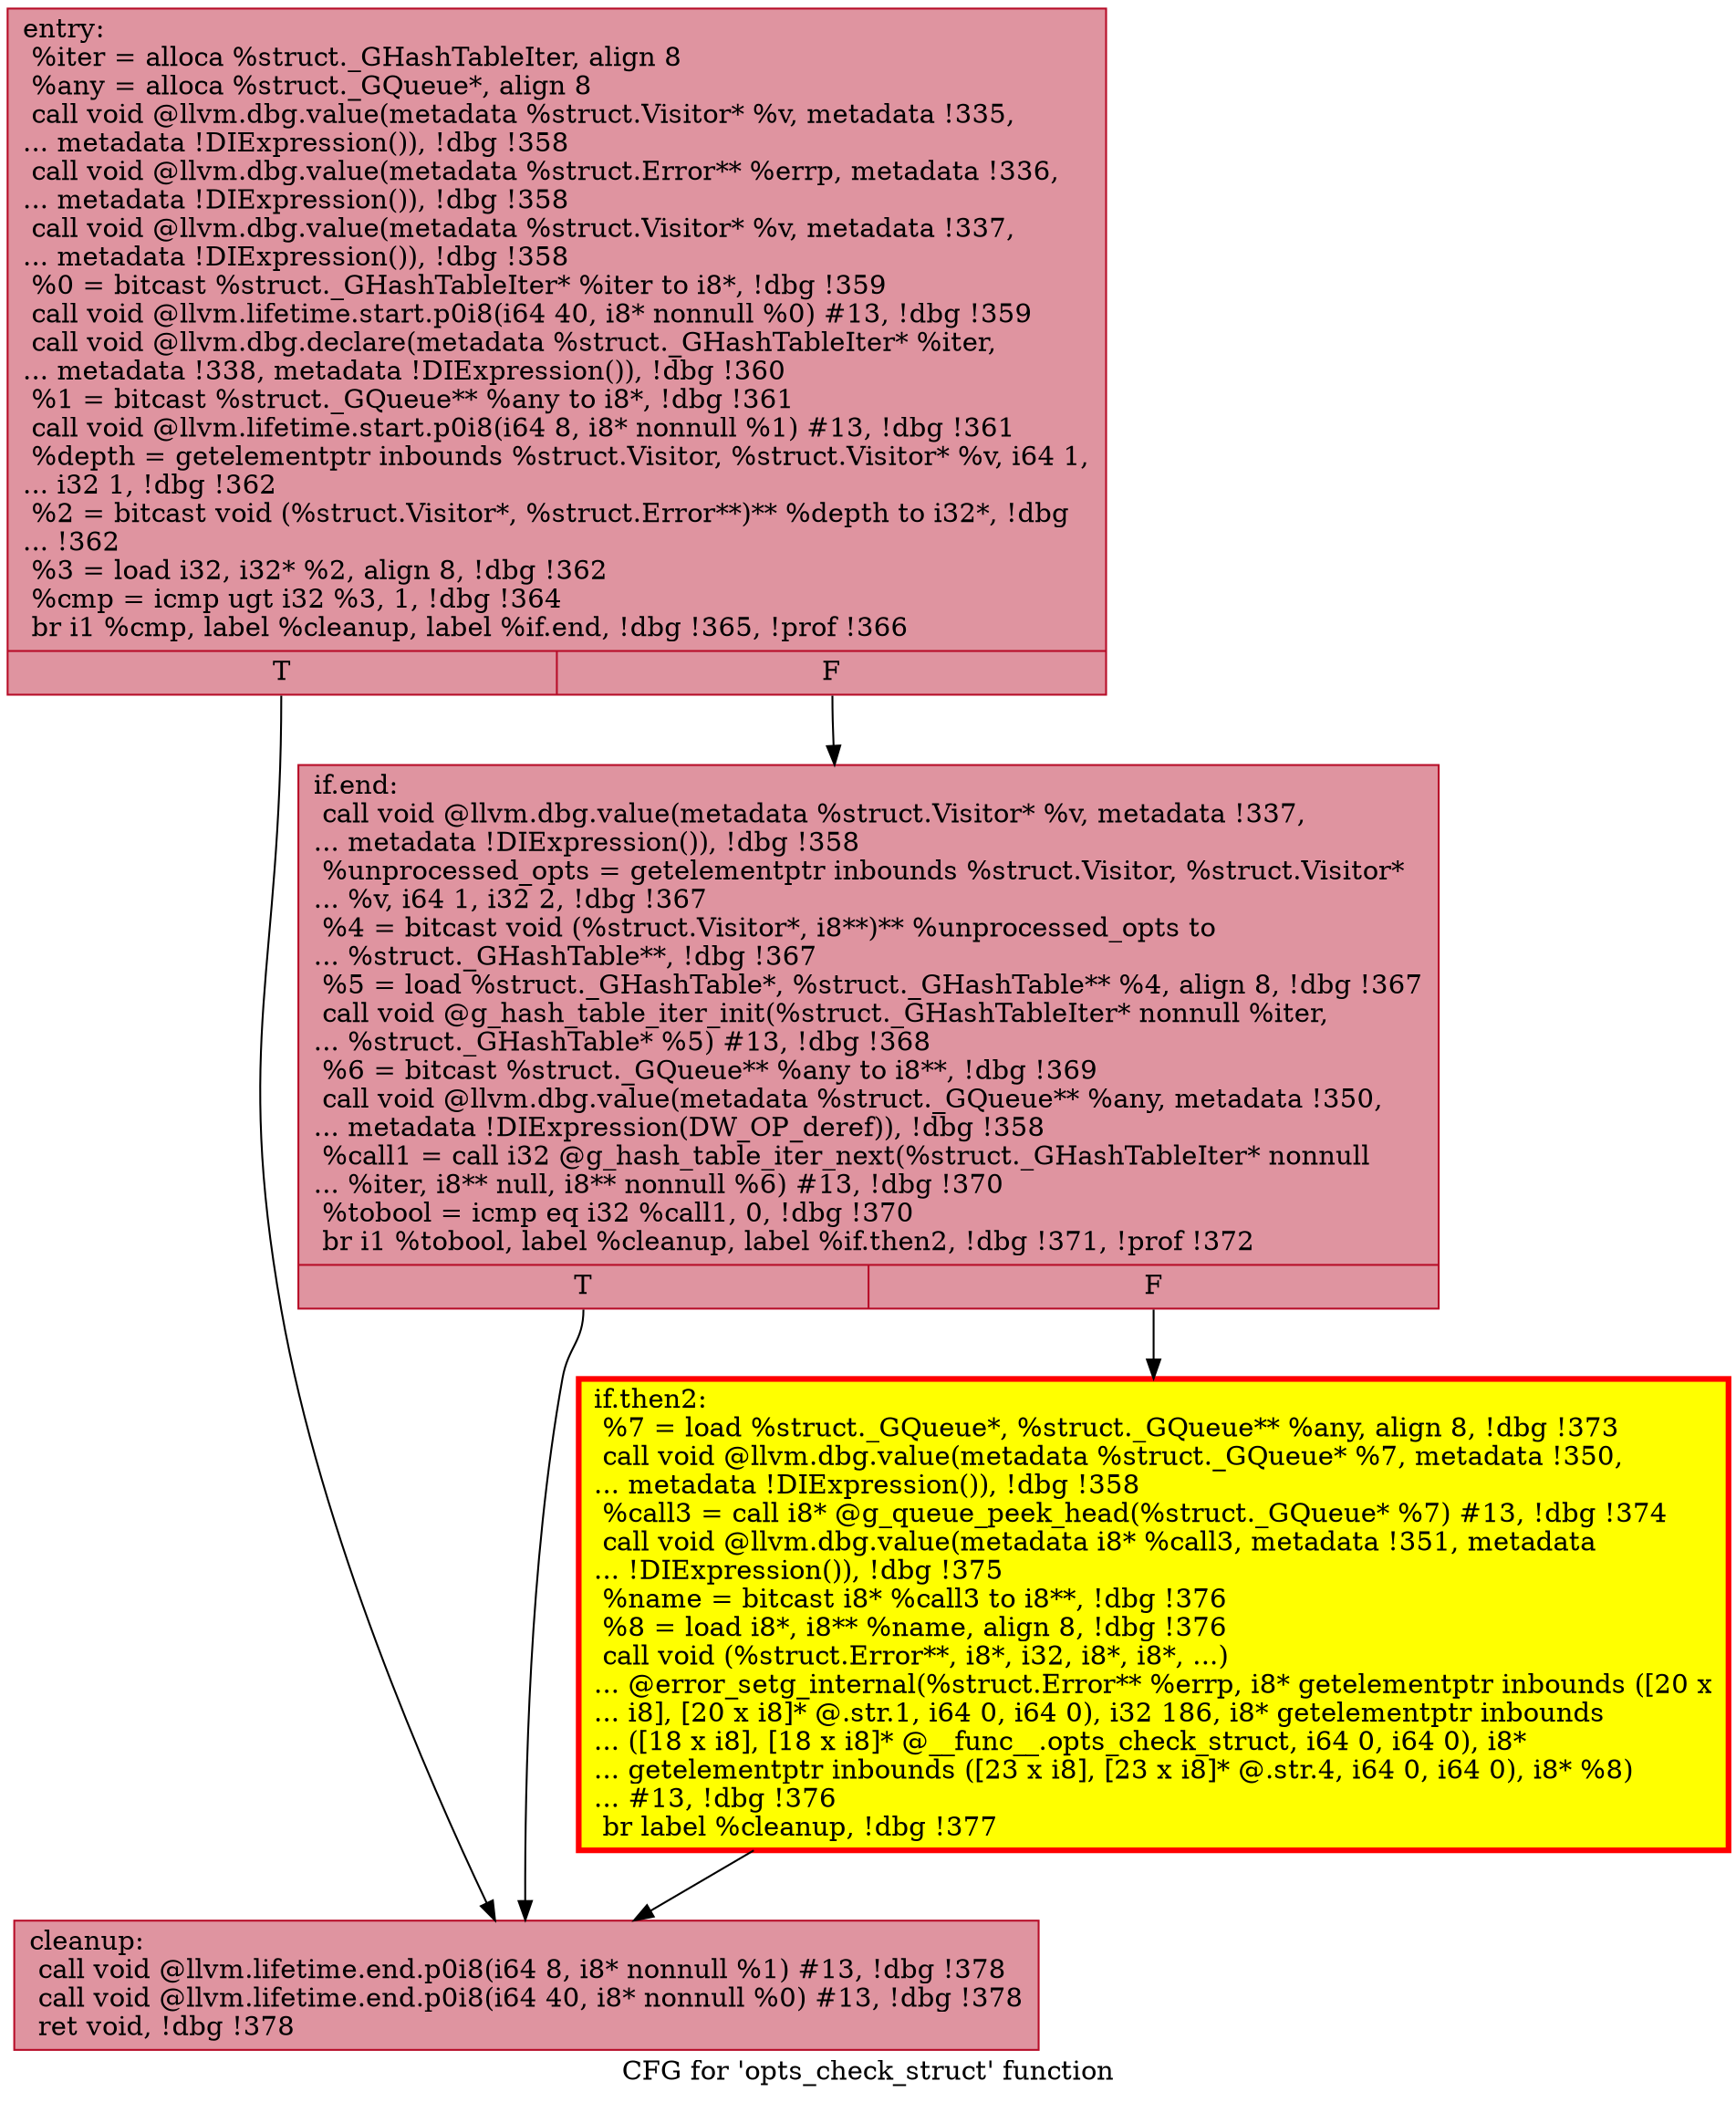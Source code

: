 digraph "CFG for 'opts_check_struct' function" {
	label="CFG for 'opts_check_struct' function";

	Node0x557d8271eae0 [shape=record,color="#b70d28ff", style=filled, fillcolor="#b70d2870",label="{entry:\l  %iter = alloca %struct._GHashTableIter, align 8\l  %any = alloca %struct._GQueue*, align 8\l  call void @llvm.dbg.value(metadata %struct.Visitor* %v, metadata !335,\l... metadata !DIExpression()), !dbg !358\l  call void @llvm.dbg.value(metadata %struct.Error** %errp, metadata !336,\l... metadata !DIExpression()), !dbg !358\l  call void @llvm.dbg.value(metadata %struct.Visitor* %v, metadata !337,\l... metadata !DIExpression()), !dbg !358\l  %0 = bitcast %struct._GHashTableIter* %iter to i8*, !dbg !359\l  call void @llvm.lifetime.start.p0i8(i64 40, i8* nonnull %0) #13, !dbg !359\l  call void @llvm.dbg.declare(metadata %struct._GHashTableIter* %iter,\l... metadata !338, metadata !DIExpression()), !dbg !360\l  %1 = bitcast %struct._GQueue** %any to i8*, !dbg !361\l  call void @llvm.lifetime.start.p0i8(i64 8, i8* nonnull %1) #13, !dbg !361\l  %depth = getelementptr inbounds %struct.Visitor, %struct.Visitor* %v, i64 1,\l... i32 1, !dbg !362\l  %2 = bitcast void (%struct.Visitor*, %struct.Error**)** %depth to i32*, !dbg\l... !362\l  %3 = load i32, i32* %2, align 8, !dbg !362\l  %cmp = icmp ugt i32 %3, 1, !dbg !364\l  br i1 %cmp, label %cleanup, label %if.end, !dbg !365, !prof !366\l|{<s0>T|<s1>F}}"];
	Node0x557d8271eae0:s0 -> Node0x557d8272eb60;
	Node0x557d8271eae0:s1 -> Node0x557d8272e3a0;
	Node0x557d8272e3a0 [shape=record,color="#b70d28ff", style=filled, fillcolor="#b70d2870",label="{if.end:                                           \l  call void @llvm.dbg.value(metadata %struct.Visitor* %v, metadata !337,\l... metadata !DIExpression()), !dbg !358\l  %unprocessed_opts = getelementptr inbounds %struct.Visitor, %struct.Visitor*\l... %v, i64 1, i32 2, !dbg !367\l  %4 = bitcast void (%struct.Visitor*, i8**)** %unprocessed_opts to\l... %struct._GHashTable**, !dbg !367\l  %5 = load %struct._GHashTable*, %struct._GHashTable** %4, align 8, !dbg !367\l  call void @g_hash_table_iter_init(%struct._GHashTableIter* nonnull %iter,\l... %struct._GHashTable* %5) #13, !dbg !368\l  %6 = bitcast %struct._GQueue** %any to i8**, !dbg !369\l  call void @llvm.dbg.value(metadata %struct._GQueue** %any, metadata !350,\l... metadata !DIExpression(DW_OP_deref)), !dbg !358\l  %call1 = call i32 @g_hash_table_iter_next(%struct._GHashTableIter* nonnull\l... %iter, i8** null, i8** nonnull %6) #13, !dbg !370\l  %tobool = icmp eq i32 %call1, 0, !dbg !370\l  br i1 %tobool, label %cleanup, label %if.then2, !dbg !371, !prof !372\l|{<s0>T|<s1>F}}"];
	Node0x557d8272e3a0:s0 -> Node0x557d8272eb60;
	Node0x557d8272e3a0:s1 -> Node0x557d82730c80;
	Node0x557d82730c80 [shape=record,penwidth=3.0, style="filled", color="red", fillcolor="yellow",label="{if.then2:                                         \l  %7 = load %struct._GQueue*, %struct._GQueue** %any, align 8, !dbg !373\l  call void @llvm.dbg.value(metadata %struct._GQueue* %7, metadata !350,\l... metadata !DIExpression()), !dbg !358\l  %call3 = call i8* @g_queue_peek_head(%struct._GQueue* %7) #13, !dbg !374\l  call void @llvm.dbg.value(metadata i8* %call3, metadata !351, metadata\l... !DIExpression()), !dbg !375\l  %name = bitcast i8* %call3 to i8**, !dbg !376\l  %8 = load i8*, i8** %name, align 8, !dbg !376\l  call void (%struct.Error**, i8*, i32, i8*, i8*, ...)\l... @error_setg_internal(%struct.Error** %errp, i8* getelementptr inbounds ([20 x\l... i8], [20 x i8]* @.str.1, i64 0, i64 0), i32 186, i8* getelementptr inbounds\l... ([18 x i8], [18 x i8]* @__func__.opts_check_struct, i64 0, i64 0), i8*\l... getelementptr inbounds ([23 x i8], [23 x i8]* @.str.4, i64 0, i64 0), i8* %8)\l... #13, !dbg !376\l  br label %cleanup, !dbg !377\l}"];
	Node0x557d82730c80 -> Node0x557d8272eb60;
	Node0x557d8272eb60 [shape=record,color="#b70d28ff", style=filled, fillcolor="#b70d2870",label="{cleanup:                                          \l  call void @llvm.lifetime.end.p0i8(i64 8, i8* nonnull %1) #13, !dbg !378\l  call void @llvm.lifetime.end.p0i8(i64 40, i8* nonnull %0) #13, !dbg !378\l  ret void, !dbg !378\l}"];
}
